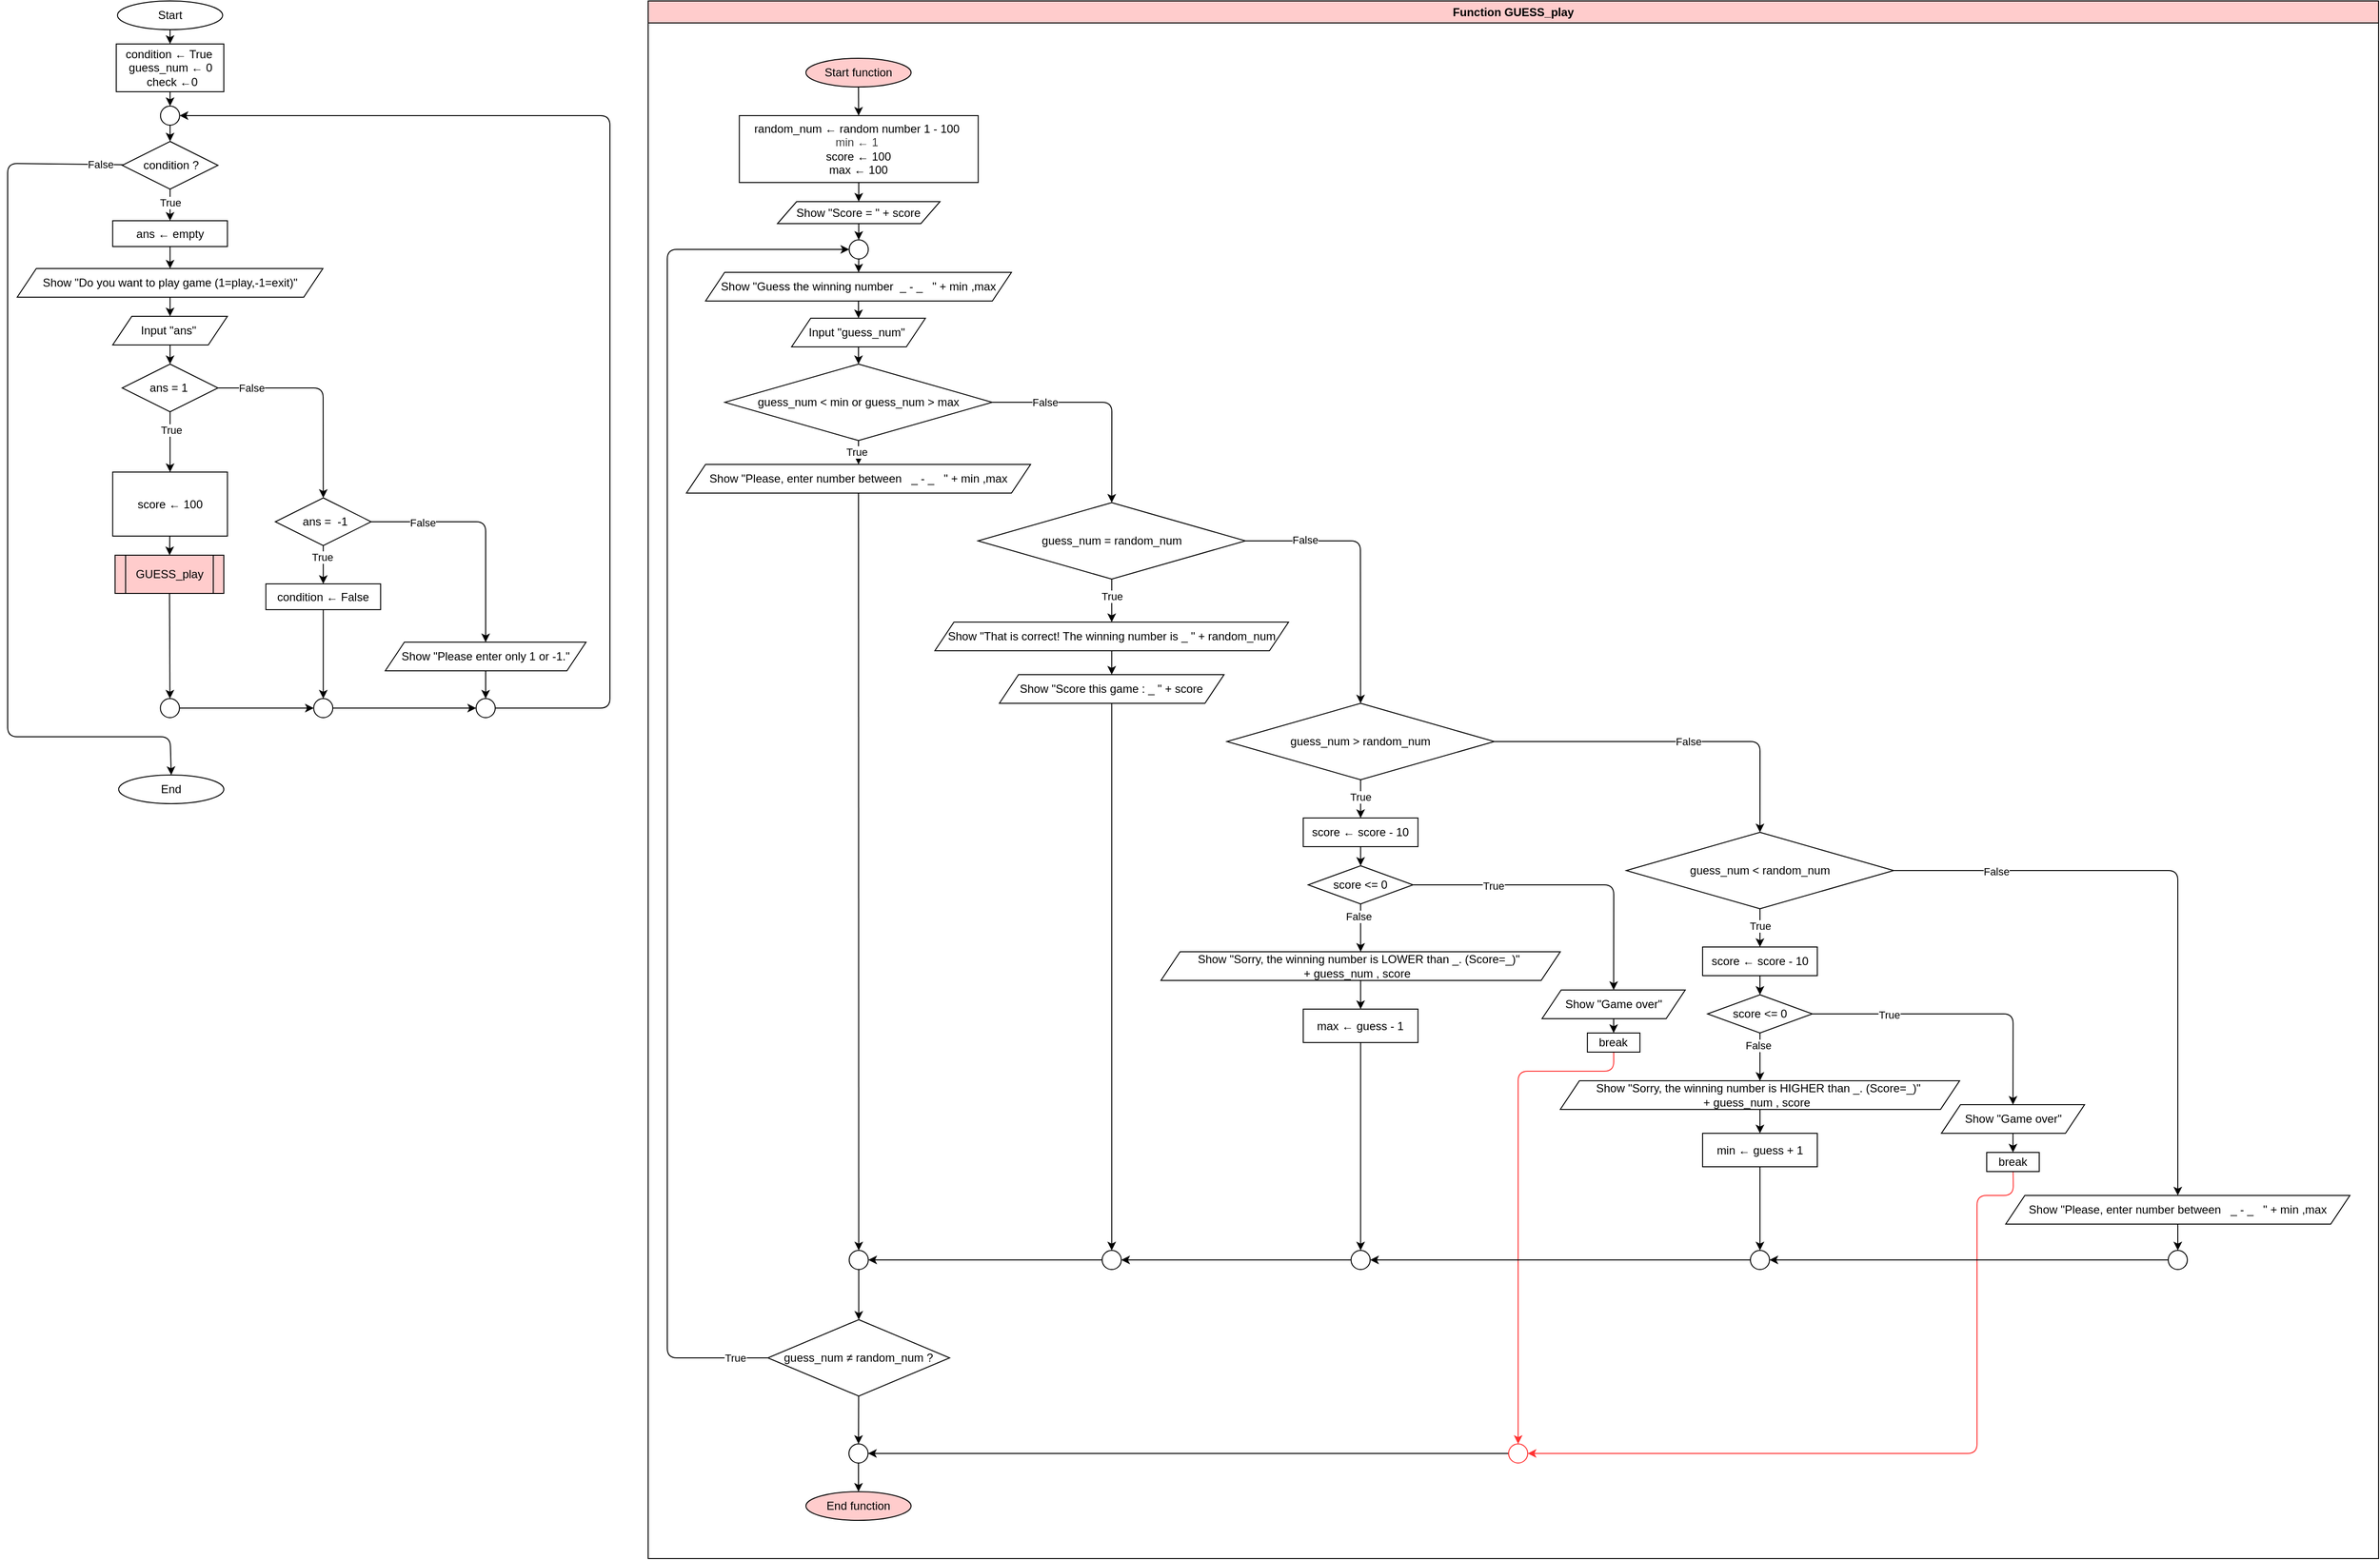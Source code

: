 <mxfile>
    <diagram id="YwZ6UD5MlonQ91MeUQrg" name="Page-1">
        <mxGraphModel dx="1368" dy="534" grid="1" gridSize="10" guides="1" tooltips="1" connect="1" arrows="1" fold="1" page="1" pageScale="1" pageWidth="850" pageHeight="1100" math="0" shadow="0">
            <root>
                <mxCell id="0"/>
                <mxCell id="1" parent="0"/>
                <mxCell id="2" value="" style="edgeStyle=none;html=1;" parent="1" source="3" target="4" edge="1">
                    <mxGeometry relative="1" as="geometry"/>
                </mxCell>
                <mxCell id="3" value="Start" style="ellipse;whiteSpace=wrap;html=1;" parent="1" vertex="1">
                    <mxGeometry x="144.87" y="40" width="110" height="30" as="geometry"/>
                </mxCell>
                <mxCell id="6" value="" style="edgeStyle=none;html=1;" parent="1" source="4" target="5" edge="1">
                    <mxGeometry relative="1" as="geometry"/>
                </mxCell>
                <mxCell id="4" value="condition ← True&amp;nbsp;&lt;div&gt;guess_num ← 0&lt;/div&gt;&lt;div&gt;&amp;nbsp;check ←0&lt;/div&gt;" style="rounded=0;whiteSpace=wrap;html=1;align=center;" parent="1" vertex="1">
                    <mxGeometry x="143.62" y="85" width="112.5" height="50" as="geometry"/>
                </mxCell>
                <mxCell id="8" value="" style="edgeStyle=none;html=1;" parent="1" source="5" target="7" edge="1">
                    <mxGeometry relative="1" as="geometry"/>
                </mxCell>
                <mxCell id="5" value="" style="ellipse;whiteSpace=wrap;html=1;align=left;rounded=0;" parent="1" vertex="1">
                    <mxGeometry x="189.88" y="150" width="20" height="20" as="geometry"/>
                </mxCell>
                <mxCell id="10" value="" style="edgeStyle=none;html=1;" parent="1" source="7" target="9" edge="1">
                    <mxGeometry relative="1" as="geometry">
                        <Array as="points"/>
                    </mxGeometry>
                </mxCell>
                <mxCell id="282" value="True" style="edgeLabel;html=1;align=center;verticalAlign=middle;resizable=0;points=[];" parent="10" vertex="1" connectable="0">
                    <mxGeometry x="-0.197" relative="1" as="geometry">
                        <mxPoint as="offset"/>
                    </mxGeometry>
                </mxCell>
                <mxCell id="283" style="edgeStyle=none;html=1;entryX=0.5;entryY=0;entryDx=0;entryDy=0;" parent="1" source="7" target="285" edge="1">
                    <mxGeometry relative="1" as="geometry">
                        <mxPoint x="200" y="890" as="targetPoint"/>
                        <Array as="points">
                            <mxPoint x="30" y="210"/>
                            <mxPoint x="30" y="810"/>
                            <mxPoint x="200" y="810"/>
                        </Array>
                    </mxGeometry>
                </mxCell>
                <mxCell id="284" value="False" style="edgeLabel;html=1;align=center;verticalAlign=middle;resizable=0;points=[];" parent="283" vertex="1" connectable="0">
                    <mxGeometry x="-0.947" relative="1" as="geometry">
                        <mxPoint as="offset"/>
                    </mxGeometry>
                </mxCell>
                <mxCell id="7" value="&amp;nbsp; &amp;nbsp; &amp;nbsp; condition ?" style="rhombus;whiteSpace=wrap;html=1;align=left;rounded=0;" parent="1" vertex="1">
                    <mxGeometry x="149.75" y="187" width="100.26" height="50" as="geometry"/>
                </mxCell>
                <mxCell id="16" value="" style="edgeStyle=none;html=1;" parent="1" source="9" target="15" edge="1">
                    <mxGeometry relative="1" as="geometry"/>
                </mxCell>
                <mxCell id="9" value="ans ← empty" style="whiteSpace=wrap;html=1;align=center;rounded=0;" parent="1" vertex="1">
                    <mxGeometry x="139.87" y="270" width="120" height="27" as="geometry"/>
                </mxCell>
                <mxCell id="14" value="" style="edgeStyle=none;html=1;" parent="1" source="11" target="13" edge="1">
                    <mxGeometry relative="1" as="geometry"/>
                </mxCell>
                <mxCell id="11" value="Input &quot;ans&quot;&amp;nbsp;" style="shape=parallelogram;perimeter=parallelogramPerimeter;whiteSpace=wrap;html=1;fixedSize=1;" parent="1" vertex="1">
                    <mxGeometry x="139.87" y="370" width="120" height="30" as="geometry"/>
                </mxCell>
                <mxCell id="257" style="edgeStyle=none;html=1;entryX=0.5;entryY=0;entryDx=0;entryDy=0;" parent="1" source="13" target="286" edge="1">
                    <mxGeometry relative="1" as="geometry"/>
                </mxCell>
                <mxCell id="260" value="True" style="edgeLabel;html=1;align=center;verticalAlign=middle;resizable=0;points=[];" parent="257" vertex="1" connectable="0">
                    <mxGeometry x="-0.408" y="1" relative="1" as="geometry">
                        <mxPoint as="offset"/>
                    </mxGeometry>
                </mxCell>
                <mxCell id="258" style="edgeStyle=none;html=1;entryX=0.5;entryY=0;entryDx=0;entryDy=0;" parent="1" source="13" target="259" edge="1">
                    <mxGeometry relative="1" as="geometry">
                        <mxPoint x="360" y="540" as="targetPoint"/>
                        <Array as="points">
                            <mxPoint x="360" y="445"/>
                        </Array>
                    </mxGeometry>
                </mxCell>
                <mxCell id="261" value="False" style="edgeLabel;html=1;align=center;verticalAlign=middle;resizable=0;points=[];" parent="258" vertex="1" connectable="0">
                    <mxGeometry x="-0.691" relative="1" as="geometry">
                        <mxPoint as="offset"/>
                    </mxGeometry>
                </mxCell>
                <mxCell id="13" value="&amp;nbsp; &amp;nbsp; &amp;nbsp; &amp;nbsp; ans = 1" style="rhombus;whiteSpace=wrap;html=1;align=left;rounded=0;" parent="1" vertex="1">
                    <mxGeometry x="149.75" y="420" width="100.26" height="50" as="geometry"/>
                </mxCell>
                <mxCell id="18" style="edgeStyle=none;html=1;entryX=0.5;entryY=0;entryDx=0;entryDy=0;" parent="1" source="15" target="11" edge="1">
                    <mxGeometry relative="1" as="geometry"/>
                </mxCell>
                <mxCell id="15" value="Show &quot;Do you want to play game (1=play,-1=exit)&quot;" style="shape=parallelogram;perimeter=parallelogramPerimeter;whiteSpace=wrap;html=1;fixedSize=1;" parent="1" vertex="1">
                    <mxGeometry x="40" y="320" width="319.74" height="30" as="geometry"/>
                </mxCell>
                <mxCell id="50" value="Function GUESS_play" style="swimlane;whiteSpace=wrap;html=1;fillColor=#FFCCCC;" parent="1" vertex="1">
                    <mxGeometry x="700" y="40" width="1810" height="1630" as="geometry"/>
                </mxCell>
                <mxCell id="77" value="" style="edgeStyle=none;html=1;entryX=0.5;entryY=0;entryDx=0;entryDy=0;" parent="50" source="78" target="84" edge="1">
                    <mxGeometry relative="1" as="geometry">
                        <mxPoint x="220.261" y="210" as="targetPoint"/>
                    </mxGeometry>
                </mxCell>
                <mxCell id="78" value="random_num ← random number 1 - 100&amp;nbsp;&lt;div&gt;&lt;span style=&quot;color: rgb(63, 63, 63); background-color: transparent;&quot;&gt;min ← 1&amp;nbsp;&lt;/span&gt;&lt;/div&gt;&lt;div&gt;score ← 100&lt;/div&gt;&lt;div&gt;max ← 100&lt;/div&gt;" style="whiteSpace=wrap;html=1;align=center;rounded=0;" parent="50" vertex="1">
                    <mxGeometry x="95.33" y="120" width="249.87" height="70" as="geometry"/>
                </mxCell>
                <mxCell id="79" style="edgeStyle=none;html=1;" parent="50" source="80" target="82" edge="1">
                    <mxGeometry relative="1" as="geometry"/>
                </mxCell>
                <mxCell id="80" value="" style="ellipse;whiteSpace=wrap;html=1;align=left;rounded=0;" parent="50" vertex="1">
                    <mxGeometry x="210.25" y="250" width="20" height="20" as="geometry"/>
                </mxCell>
                <mxCell id="81" value="" style="edgeStyle=none;html=1;" parent="50" source="82" target="86" edge="1">
                    <mxGeometry relative="1" as="geometry"/>
                </mxCell>
                <mxCell id="82" value="Show &quot;Guess the winning number&amp;nbsp; _ - _&amp;nbsp; &amp;nbsp;&quot; + min ,max" style="shape=parallelogram;perimeter=parallelogramPerimeter;whiteSpace=wrap;html=1;fixedSize=1;" parent="50" vertex="1">
                    <mxGeometry x="60" y="284" width="320" height="30" as="geometry"/>
                </mxCell>
                <mxCell id="83" style="edgeStyle=none;html=1;entryX=0.5;entryY=0;entryDx=0;entryDy=0;" parent="50" source="84" target="80" edge="1">
                    <mxGeometry relative="1" as="geometry"/>
                </mxCell>
                <mxCell id="84" value="&lt;span style=&quot;color: rgb(0, 0, 0);&quot;&gt;Show &quot;Score = &quot; + score&lt;/span&gt;" style="shape=parallelogram;perimeter=parallelogramPerimeter;whiteSpace=wrap;html=1;fixedSize=1;" parent="50" vertex="1">
                    <mxGeometry x="135.25" y="210" width="170" height="23" as="geometry"/>
                </mxCell>
                <mxCell id="85" value="" style="edgeStyle=none;html=1;" parent="50" source="86" target="91" edge="1">
                    <mxGeometry relative="1" as="geometry"/>
                </mxCell>
                <mxCell id="86" value="Input &quot;guess_num&quot;&amp;nbsp;" style="shape=parallelogram;perimeter=parallelogramPerimeter;whiteSpace=wrap;html=1;fixedSize=1;" parent="50" vertex="1">
                    <mxGeometry x="150" y="332" width="140" height="30" as="geometry"/>
                </mxCell>
                <mxCell id="87" style="edgeStyle=none;html=1;entryX=0.5;entryY=0;entryDx=0;entryDy=0;" parent="50" source="91" target="92" edge="1">
                    <mxGeometry relative="1" as="geometry"/>
                </mxCell>
                <mxCell id="88" value="True" style="edgeLabel;html=1;align=center;verticalAlign=middle;resizable=0;points=[];" parent="87" vertex="1" connectable="0">
                    <mxGeometry x="-0.078" y="-2" relative="1" as="geometry">
                        <mxPoint as="offset"/>
                    </mxGeometry>
                </mxCell>
                <mxCell id="102" style="edgeStyle=none;html=1;entryX=0.5;entryY=0;entryDx=0;entryDy=0;" parent="50" source="91" target="97" edge="1">
                    <mxGeometry relative="1" as="geometry">
                        <Array as="points">
                            <mxPoint x="485" y="420"/>
                        </Array>
                    </mxGeometry>
                </mxCell>
                <mxCell id="103" value="False" style="edgeLabel;html=1;align=center;verticalAlign=middle;resizable=0;points=[];" parent="102" vertex="1" connectable="0">
                    <mxGeometry x="-0.526" y="-3" relative="1" as="geometry">
                        <mxPoint y="-3" as="offset"/>
                    </mxGeometry>
                </mxCell>
                <mxCell id="91" value="guess_num &amp;lt; min or guess_num &amp;gt; max" style="rhombus;whiteSpace=wrap;html=1;" parent="50" vertex="1">
                    <mxGeometry x="80.14" y="380" width="279.73" height="80" as="geometry"/>
                </mxCell>
                <mxCell id="144" style="edgeStyle=none;html=1;entryX=0.5;entryY=0;entryDx=0;entryDy=0;" parent="50" source="92" target="145" edge="1">
                    <mxGeometry relative="1" as="geometry">
                        <mxPoint x="220" y="1180" as="targetPoint"/>
                    </mxGeometry>
                </mxCell>
                <mxCell id="92" value="Show &quot;Please, enter number between&amp;nbsp; &amp;nbsp;_ - _&amp;nbsp; &amp;nbsp;&quot; + min ,max" style="shape=parallelogram;perimeter=parallelogramPerimeter;whiteSpace=wrap;html=1;fixedSize=1;" parent="50" vertex="1">
                    <mxGeometry x="40" y="485" width="360" height="30" as="geometry"/>
                </mxCell>
                <mxCell id="93" style="edgeStyle=none;html=1;entryX=0.5;entryY=0;entryDx=0;entryDy=0;exitX=0.5;exitY=1;exitDx=0;exitDy=0;" parent="50" source="97" target="99" edge="1">
                    <mxGeometry relative="1" as="geometry">
                        <mxPoint x="484.861" y="664.999" as="sourcePoint"/>
                    </mxGeometry>
                </mxCell>
                <mxCell id="94" value="True" style="edgeLabel;html=1;align=center;verticalAlign=middle;resizable=0;points=[];" parent="93" vertex="1" connectable="0">
                    <mxGeometry x="-0.206" relative="1" as="geometry">
                        <mxPoint as="offset"/>
                    </mxGeometry>
                </mxCell>
                <mxCell id="95" value="" style="edgeStyle=none;html=1;" parent="50" source="97" target="101" edge="1">
                    <mxGeometry relative="1" as="geometry">
                        <Array as="points">
                            <mxPoint x="745" y="565"/>
                        </Array>
                    </mxGeometry>
                </mxCell>
                <mxCell id="96" value="False" style="edgeLabel;html=1;align=center;verticalAlign=middle;resizable=0;points=[];" parent="95" vertex="1" connectable="0">
                    <mxGeometry x="-0.369" y="1" relative="1" as="geometry">
                        <mxPoint x="-29" as="offset"/>
                    </mxGeometry>
                </mxCell>
                <mxCell id="97" value="guess_num = random_num" style="rhombus;whiteSpace=wrap;html=1;" parent="50" vertex="1">
                    <mxGeometry x="345.0" y="525" width="279.73" height="80" as="geometry"/>
                </mxCell>
                <mxCell id="98" value="" style="edgeStyle=none;html=1;" parent="50" source="99" target="100" edge="1">
                    <mxGeometry relative="1" as="geometry"/>
                </mxCell>
                <mxCell id="99" value="Show &quot;That is correct! The winning number is _ &quot; + random_num" style="shape=parallelogram;perimeter=parallelogramPerimeter;whiteSpace=wrap;html=1;fixedSize=1;" parent="50" vertex="1">
                    <mxGeometry x="299.86" y="650" width="370" height="30" as="geometry"/>
                </mxCell>
                <mxCell id="221" style="edgeStyle=none;html=1;entryX=0.5;entryY=0;entryDx=0;entryDy=0;" parent="50" source="100" target="222" edge="1">
                    <mxGeometry relative="1" as="geometry">
                        <mxPoint x="484.86" y="1250" as="targetPoint"/>
                    </mxGeometry>
                </mxCell>
                <mxCell id="100" value="Show &quot;Score this game : _ &quot; + score" style="shape=parallelogram;perimeter=parallelogramPerimeter;whiteSpace=wrap;html=1;fixedSize=1;" parent="50" vertex="1">
                    <mxGeometry x="367.36" y="705" width="235" height="30" as="geometry"/>
                </mxCell>
                <mxCell id="105" value="" style="edgeStyle=none;html=1;" parent="50" source="101" target="104" edge="1">
                    <mxGeometry relative="1" as="geometry"/>
                </mxCell>
                <mxCell id="106" value="True" style="edgeLabel;html=1;align=center;verticalAlign=middle;resizable=0;points=[];" parent="105" vertex="1" connectable="0">
                    <mxGeometry x="-0.137" relative="1" as="geometry">
                        <mxPoint as="offset"/>
                    </mxGeometry>
                </mxCell>
                <mxCell id="134" style="edgeStyle=none;html=1;entryX=0.5;entryY=0;entryDx=0;entryDy=0;" parent="50" source="101" target="122" edge="1">
                    <mxGeometry relative="1" as="geometry">
                        <Array as="points">
                            <mxPoint x="1163" y="775"/>
                        </Array>
                    </mxGeometry>
                </mxCell>
                <mxCell id="135" value="False" style="edgeLabel;html=1;align=center;verticalAlign=middle;resizable=0;points=[];" parent="134" vertex="1" connectable="0">
                    <mxGeometry x="0.088" y="-2" relative="1" as="geometry">
                        <mxPoint y="-2" as="offset"/>
                    </mxGeometry>
                </mxCell>
                <mxCell id="101" value="guess_num &amp;gt; random_num" style="rhombus;whiteSpace=wrap;html=1;" parent="50" vertex="1">
                    <mxGeometry x="605.36" y="735" width="279.73" height="80" as="geometry"/>
                </mxCell>
                <mxCell id="108" value="" style="edgeStyle=none;html=1;" parent="50" source="104" target="107" edge="1">
                    <mxGeometry relative="1" as="geometry"/>
                </mxCell>
                <mxCell id="104" value="score ← score - 10" style="whiteSpace=wrap;html=1;" parent="50" vertex="1">
                    <mxGeometry x="685.22" y="855" width="120" height="30" as="geometry"/>
                </mxCell>
                <mxCell id="116" style="edgeStyle=none;html=1;" parent="50" source="107" target="115" edge="1">
                    <mxGeometry relative="1" as="geometry"/>
                </mxCell>
                <mxCell id="117" value="False" style="edgeLabel;html=1;align=center;verticalAlign=middle;resizable=0;points=[];" parent="116" vertex="1" connectable="0">
                    <mxGeometry x="-0.473" y="-2" relative="1" as="geometry">
                        <mxPoint as="offset"/>
                    </mxGeometry>
                </mxCell>
                <mxCell id="118" style="edgeStyle=none;html=1;entryX=0.5;entryY=0;entryDx=0;entryDy=0;" parent="50" source="107" target="111" edge="1">
                    <mxGeometry relative="1" as="geometry">
                        <Array as="points">
                            <mxPoint x="1010" y="925"/>
                        </Array>
                    </mxGeometry>
                </mxCell>
                <mxCell id="119" value="True" style="edgeLabel;html=1;align=center;verticalAlign=middle;resizable=0;points=[];" parent="118" vertex="1" connectable="0">
                    <mxGeometry x="-0.477" y="-1" relative="1" as="geometry">
                        <mxPoint as="offset"/>
                    </mxGeometry>
                </mxCell>
                <mxCell id="107" value="score &amp;lt;= 0" style="rhombus;whiteSpace=wrap;html=1;" parent="50" vertex="1">
                    <mxGeometry x="690.4" y="905" width="109.64" height="40" as="geometry"/>
                </mxCell>
                <mxCell id="230" style="edgeStyle=none;html=1;entryX=0.5;entryY=0;entryDx=0;entryDy=0;strokeColor=#FF3333;" parent="50" source="109" target="229" edge="1">
                    <mxGeometry relative="1" as="geometry">
                        <Array as="points">
                            <mxPoint x="1010" y="1120"/>
                            <mxPoint x="910" y="1120"/>
                        </Array>
                    </mxGeometry>
                </mxCell>
                <mxCell id="109" value="break" style="whiteSpace=wrap;html=1;" parent="50" vertex="1">
                    <mxGeometry x="982.41" y="1080" width="54.96" height="20" as="geometry"/>
                </mxCell>
                <mxCell id="114" style="edgeStyle=none;html=1;" parent="50" source="111" target="109" edge="1">
                    <mxGeometry relative="1" as="geometry"/>
                </mxCell>
                <mxCell id="111" value="Show &quot;Game over&quot;" style="shape=parallelogram;perimeter=parallelogramPerimeter;whiteSpace=wrap;html=1;fixedSize=1;" parent="50" vertex="1">
                    <mxGeometry x="935" y="1035" width="149.78" height="30" as="geometry"/>
                </mxCell>
                <mxCell id="137" value="" style="edgeStyle=none;html=1;" parent="50" source="115" target="136" edge="1">
                    <mxGeometry relative="1" as="geometry"/>
                </mxCell>
                <mxCell id="115" value="Show &quot;Sorry, the winning number is LOWER than _. (Score=_)&quot;&amp;nbsp;&lt;div&gt;+ guess_num , score&amp;nbsp;&amp;nbsp;&lt;/div&gt;" style="shape=parallelogram;perimeter=parallelogramPerimeter;whiteSpace=wrap;html=1;fixedSize=1;" parent="50" vertex="1">
                    <mxGeometry x="536.37" y="995" width="417.71" height="30" as="geometry"/>
                </mxCell>
                <mxCell id="120" value="" style="edgeStyle=none;html=1;" parent="50" source="122" target="124" edge="1">
                    <mxGeometry relative="1" as="geometry"/>
                </mxCell>
                <mxCell id="121" value="True" style="edgeLabel;html=1;align=center;verticalAlign=middle;resizable=0;points=[];" parent="120" vertex="1" connectable="0">
                    <mxGeometry x="-0.137" relative="1" as="geometry">
                        <mxPoint as="offset"/>
                    </mxGeometry>
                </mxCell>
                <mxCell id="142" style="edgeStyle=none;html=1;entryX=0.5;entryY=0;entryDx=0;entryDy=0;" parent="50" source="122" target="141" edge="1">
                    <mxGeometry relative="1" as="geometry">
                        <Array as="points">
                            <mxPoint x="1600" y="910"/>
                        </Array>
                    </mxGeometry>
                </mxCell>
                <mxCell id="143" value="False" style="edgeLabel;html=1;align=center;verticalAlign=middle;resizable=0;points=[];" parent="142" vertex="1" connectable="0">
                    <mxGeometry x="0.067" y="2" relative="1" as="geometry">
                        <mxPoint x="-192" y="-42" as="offset"/>
                    </mxGeometry>
                </mxCell>
                <mxCell id="122" value="guess_num &amp;lt; random_num" style="rhombus;whiteSpace=wrap;html=1;" parent="50" vertex="1">
                    <mxGeometry x="1023.07" y="870" width="279.73" height="80" as="geometry"/>
                </mxCell>
                <mxCell id="123" value="" style="edgeStyle=none;html=1;" parent="50" source="124" target="129" edge="1">
                    <mxGeometry relative="1" as="geometry"/>
                </mxCell>
                <mxCell id="124" value="score ← score - 10" style="whiteSpace=wrap;html=1;" parent="50" vertex="1">
                    <mxGeometry x="1102.93" y="990" width="120" height="30" as="geometry"/>
                </mxCell>
                <mxCell id="125" style="edgeStyle=none;html=1;" parent="50" source="129" target="133" edge="1">
                    <mxGeometry relative="1" as="geometry"/>
                </mxCell>
                <mxCell id="126" value="False" style="edgeLabel;html=1;align=center;verticalAlign=middle;resizable=0;points=[];" parent="125" vertex="1" connectable="0">
                    <mxGeometry x="-0.473" y="-2" relative="1" as="geometry">
                        <mxPoint as="offset"/>
                    </mxGeometry>
                </mxCell>
                <mxCell id="127" style="edgeStyle=none;html=1;entryX=0.5;entryY=0;entryDx=0;entryDy=0;" parent="50" source="129" target="132" edge="1">
                    <mxGeometry relative="1" as="geometry">
                        <Array as="points">
                            <mxPoint x="1427.71" y="1060"/>
                        </Array>
                    </mxGeometry>
                </mxCell>
                <mxCell id="128" value="True" style="edgeLabel;html=1;align=center;verticalAlign=middle;resizable=0;points=[];" parent="127" vertex="1" connectable="0">
                    <mxGeometry x="-0.477" y="-1" relative="1" as="geometry">
                        <mxPoint as="offset"/>
                    </mxGeometry>
                </mxCell>
                <mxCell id="129" value="score &amp;lt;= 0" style="rhombus;whiteSpace=wrap;html=1;" parent="50" vertex="1">
                    <mxGeometry x="1108.11" y="1040" width="109.64" height="40" as="geometry"/>
                </mxCell>
                <mxCell id="231" style="edgeStyle=none;html=1;entryX=1;entryY=0.5;entryDx=0;entryDy=0;strokeColor=#FF3333;" parent="50" source="130" target="229" edge="1">
                    <mxGeometry relative="1" as="geometry">
                        <Array as="points">
                            <mxPoint x="1428" y="1250"/>
                            <mxPoint x="1390" y="1250"/>
                            <mxPoint x="1390" y="1520"/>
                        </Array>
                    </mxGeometry>
                </mxCell>
                <mxCell id="130" value="break" style="whiteSpace=wrap;html=1;" parent="50" vertex="1">
                    <mxGeometry x="1400.12" y="1205" width="54.96" height="20" as="geometry"/>
                </mxCell>
                <mxCell id="131" style="edgeStyle=none;html=1;" parent="50" source="132" target="130" edge="1">
                    <mxGeometry relative="1" as="geometry"/>
                </mxCell>
                <mxCell id="132" value="Show &quot;Game over&quot;" style="shape=parallelogram;perimeter=parallelogramPerimeter;whiteSpace=wrap;html=1;fixedSize=1;" parent="50" vertex="1">
                    <mxGeometry x="1352.71" y="1155" width="149.78" height="30" as="geometry"/>
                </mxCell>
                <mxCell id="139" value="" style="edgeStyle=none;html=1;" parent="50" source="133" target="138" edge="1">
                    <mxGeometry relative="1" as="geometry"/>
                </mxCell>
                <mxCell id="133" value="Show &quot;Sorry, the winning number is&amp;nbsp;HIGHER&lt;span style=&quot;background-color: transparent;&quot;&gt;&amp;nbsp;than _. (Score=_)&quot;&amp;nbsp;&lt;/span&gt;&lt;br&gt;&lt;div&gt;+ guess_num , score&amp;nbsp;&amp;nbsp;&lt;/div&gt;" style="shape=parallelogram;perimeter=parallelogramPerimeter;whiteSpace=wrap;html=1;fixedSize=1;" parent="50" vertex="1">
                    <mxGeometry x="954.08" y="1130" width="417.71" height="30" as="geometry"/>
                </mxCell>
                <mxCell id="147" style="edgeStyle=none;html=1;entryX=0.5;entryY=0;entryDx=0;entryDy=0;" parent="50" source="136" target="146" edge="1">
                    <mxGeometry relative="1" as="geometry"/>
                </mxCell>
                <mxCell id="136" value="max ← guess - 1" style="whiteSpace=wrap;html=1;" parent="50" vertex="1">
                    <mxGeometry x="685.22" y="1055" width="120" height="35" as="geometry"/>
                </mxCell>
                <mxCell id="215" style="edgeStyle=none;html=1;entryX=0.5;entryY=0;entryDx=0;entryDy=0;" parent="50" source="138" target="214" edge="1">
                    <mxGeometry relative="1" as="geometry"/>
                </mxCell>
                <mxCell id="138" value="min ← guess + 1" style="whiteSpace=wrap;html=1;" parent="50" vertex="1">
                    <mxGeometry x="1102.93" y="1185" width="120" height="35" as="geometry"/>
                </mxCell>
                <mxCell id="217" value="" style="edgeStyle=none;html=1;" parent="50" source="141" target="216" edge="1">
                    <mxGeometry relative="1" as="geometry"/>
                </mxCell>
                <mxCell id="141" value="Show &quot;Please, enter number between&amp;nbsp; &amp;nbsp;_ - _&amp;nbsp; &amp;nbsp;&quot; + min ,max" style="shape=parallelogram;perimeter=parallelogramPerimeter;whiteSpace=wrap;html=1;fixedSize=1;" parent="50" vertex="1">
                    <mxGeometry x="1420" y="1250" width="360" height="30" as="geometry"/>
                </mxCell>
                <mxCell id="225" value="" style="edgeStyle=none;html=1;" parent="50" source="145" target="224" edge="1">
                    <mxGeometry relative="1" as="geometry"/>
                </mxCell>
                <mxCell id="145" value="" style="ellipse;whiteSpace=wrap;html=1;align=left;rounded=0;" parent="50" vertex="1">
                    <mxGeometry x="210.26" y="1307.5" width="20" height="20" as="geometry"/>
                </mxCell>
                <mxCell id="220" style="edgeStyle=none;html=1;entryX=1;entryY=0.5;entryDx=0;entryDy=0;" parent="50" source="222" target="145" edge="1">
                    <mxGeometry relative="1" as="geometry"/>
                </mxCell>
                <mxCell id="146" value="" style="ellipse;whiteSpace=wrap;html=1;align=left;rounded=0;" parent="50" vertex="1">
                    <mxGeometry x="735.22" y="1307.5" width="20" height="20" as="geometry"/>
                </mxCell>
                <mxCell id="219" style="edgeStyle=none;html=1;entryX=1;entryY=0.5;entryDx=0;entryDy=0;" parent="50" source="214" target="146" edge="1">
                    <mxGeometry relative="1" as="geometry"/>
                </mxCell>
                <mxCell id="214" value="" style="ellipse;whiteSpace=wrap;html=1;align=left;rounded=0;" parent="50" vertex="1">
                    <mxGeometry x="1152.93" y="1307.5" width="20" height="20" as="geometry"/>
                </mxCell>
                <mxCell id="218" style="edgeStyle=none;html=1;entryX=1;entryY=0.5;entryDx=0;entryDy=0;" parent="50" source="216" target="214" edge="1">
                    <mxGeometry relative="1" as="geometry"/>
                </mxCell>
                <mxCell id="216" value="" style="ellipse;whiteSpace=wrap;html=1;align=left;rounded=0;" parent="50" vertex="1">
                    <mxGeometry x="1590" y="1307.5" width="20" height="20" as="geometry"/>
                </mxCell>
                <mxCell id="222" value="" style="ellipse;whiteSpace=wrap;html=1;align=left;rounded=0;" parent="50" vertex="1">
                    <mxGeometry x="474.87" y="1307.5" width="20" height="20" as="geometry"/>
                </mxCell>
                <mxCell id="223" value="" style="edgeStyle=none;html=1;entryX=1;entryY=0.5;entryDx=0;entryDy=0;" parent="50" source="146" target="222" edge="1">
                    <mxGeometry relative="1" as="geometry">
                        <mxPoint x="1635" y="1368" as="sourcePoint"/>
                        <mxPoint x="1130" y="1368" as="targetPoint"/>
                    </mxGeometry>
                </mxCell>
                <mxCell id="226" style="edgeStyle=none;html=1;entryX=0;entryY=0.5;entryDx=0;entryDy=0;" parent="50" source="224" target="80" edge="1">
                    <mxGeometry relative="1" as="geometry">
                        <mxPoint x="20" y="250" as="targetPoint"/>
                        <Array as="points">
                            <mxPoint x="20" y="1420"/>
                            <mxPoint x="20" y="260"/>
                        </Array>
                    </mxGeometry>
                </mxCell>
                <mxCell id="232" value="True" style="edgeLabel;html=1;align=center;verticalAlign=middle;resizable=0;points=[];" parent="226" vertex="1" connectable="0">
                    <mxGeometry x="-0.953" relative="1" as="geometry">
                        <mxPoint as="offset"/>
                    </mxGeometry>
                </mxCell>
                <mxCell id="236" style="edgeStyle=none;html=1;entryX=0.5;entryY=0;entryDx=0;entryDy=0;" parent="50" source="224" target="235" edge="1">
                    <mxGeometry relative="1" as="geometry"/>
                </mxCell>
                <mxCell id="224" value="guess_num ≠ random_num ?" style="rhombus;whiteSpace=wrap;html=1;" parent="50" vertex="1">
                    <mxGeometry x="125.2" y="1380" width="190.13" height="80" as="geometry"/>
                </mxCell>
                <mxCell id="234" style="edgeStyle=none;html=1;" parent="50" source="229" edge="1">
                    <mxGeometry relative="1" as="geometry">
                        <mxPoint x="230" y="1520" as="targetPoint"/>
                    </mxGeometry>
                </mxCell>
                <mxCell id="229" value="" style="ellipse;whiteSpace=wrap;html=1;align=left;rounded=0;strokeColor=#FF3333;" parent="50" vertex="1">
                    <mxGeometry x="900" y="1510" width="20" height="20" as="geometry"/>
                </mxCell>
                <mxCell id="255" value="" style="edgeStyle=none;html=1;" parent="50" source="235" target="253" edge="1">
                    <mxGeometry relative="1" as="geometry"/>
                </mxCell>
                <mxCell id="235" value="" style="ellipse;whiteSpace=wrap;html=1;align=left;rounded=0;" parent="50" vertex="1">
                    <mxGeometry x="210" y="1510" width="20" height="20" as="geometry"/>
                </mxCell>
                <mxCell id="244" style="edgeStyle=none;html=1;exitX=0.5;exitY=1;exitDx=0;exitDy=0;" parent="50" source="252" target="78" edge="1">
                    <mxGeometry relative="1" as="geometry">
                        <mxPoint x="220.265" y="90" as="sourcePoint"/>
                    </mxGeometry>
                </mxCell>
                <mxCell id="252" value="Start function" style="ellipse;whiteSpace=wrap;html=1;fillColor=#FFCCCC;" parent="50" vertex="1">
                    <mxGeometry x="165" y="60" width="110" height="30" as="geometry"/>
                </mxCell>
                <mxCell id="253" value="End function" style="ellipse;whiteSpace=wrap;html=1;fillColor=#FFCCCC;" parent="50" vertex="1">
                    <mxGeometry x="165" y="1560" width="110" height="30" as="geometry"/>
                </mxCell>
                <mxCell id="271" style="edgeStyle=none;html=1;entryX=0.5;entryY=0;entryDx=0;entryDy=0;" parent="1" source="256" target="270" edge="1">
                    <mxGeometry relative="1" as="geometry"/>
                </mxCell>
                <mxCell id="256" value="GUESS_play" style="shape=process;whiteSpace=wrap;html=1;backgroundOutline=1;fillColor=#FFCCCC;" parent="1" vertex="1">
                    <mxGeometry x="142.36" y="620" width="113.76" height="40" as="geometry"/>
                </mxCell>
                <mxCell id="263" value="" style="edgeStyle=none;html=1;" parent="1" source="259" target="262" edge="1">
                    <mxGeometry relative="1" as="geometry"/>
                </mxCell>
                <mxCell id="269" value="True" style="edgeLabel;html=1;align=center;verticalAlign=middle;resizable=0;points=[];" parent="263" vertex="1" connectable="0">
                    <mxGeometry x="-0.435" y="-1" relative="1" as="geometry">
                        <mxPoint as="offset"/>
                    </mxGeometry>
                </mxCell>
                <mxCell id="265" style="edgeStyle=none;html=1;entryX=0.5;entryY=0;entryDx=0;entryDy=0;" parent="1" source="259" target="266" edge="1">
                    <mxGeometry relative="1" as="geometry">
                        <mxPoint x="510.0" y="610" as="targetPoint"/>
                        <Array as="points">
                            <mxPoint x="530" y="585"/>
                        </Array>
                    </mxGeometry>
                </mxCell>
                <mxCell id="268" value="False" style="edgeLabel;html=1;align=center;verticalAlign=middle;resizable=0;points=[];" parent="265" vertex="1" connectable="0">
                    <mxGeometry x="-0.57" y="-1" relative="1" as="geometry">
                        <mxPoint as="offset"/>
                    </mxGeometry>
                </mxCell>
                <mxCell id="259" value="&amp;nbsp; &amp;nbsp; &amp;nbsp; &amp;nbsp; ans =&amp;nbsp; -1" style="rhombus;whiteSpace=wrap;html=1;align=left;rounded=0;" parent="1" vertex="1">
                    <mxGeometry x="310" y="560" width="100.26" height="50" as="geometry"/>
                </mxCell>
                <mxCell id="272" style="edgeStyle=none;html=1;entryX=0.5;entryY=0;entryDx=0;entryDy=0;" parent="1" source="262" target="273" edge="1">
                    <mxGeometry relative="1" as="geometry">
                        <mxPoint x="360" y="750" as="targetPoint"/>
                    </mxGeometry>
                </mxCell>
                <mxCell id="262" value="condition ← False" style="whiteSpace=wrap;html=1;align=center;rounded=0;" parent="1" vertex="1">
                    <mxGeometry x="300.13" y="650" width="120" height="27" as="geometry"/>
                </mxCell>
                <mxCell id="275" style="edgeStyle=none;html=1;entryX=0.5;entryY=0;entryDx=0;entryDy=0;" parent="1" source="266" target="274" edge="1">
                    <mxGeometry relative="1" as="geometry"/>
                </mxCell>
                <mxCell id="266" value="&lt;div style=&quot;text-align: start;&quot;&gt;&lt;span style=&quot;background-color: transparent; text-align: center;&quot;&gt;Show &quot;Please enter only 1 or -1.&quot;&lt;/span&gt;&lt;span style=&quot;background-color: transparent; text-wrap-mode: nowrap; font-family: monospace; font-size: 0px; text-align: start;&quot;&gt;%3CmxGraphModel%3E%3Croot%3E%3CmxCell%20id%3D%220%22%2F%3E%3CmxCell%20id%3D%221%22%20parent%3D%220%22%2F%3E%3CmxCell%20id%3D%222%22%20value%3D%22Show%20%26quot%3BDo%20you%20want%20to%20play%20game%20(1%3Dplay%2C-1%3Dexit)%26quot%3B%22%20style%3D%22shape%3Dparallelogram%3Bperimeter%3DparallelogramPerimeter%3BwhiteSpace%3Dwrap%3Bhtml%3D1%3BfixedSize%3D1%3B%22%20vertex%3D%221%22%20parent%3D%221%22%3E%3CmxGeometry%20x%3D%22160%22%20y%3D%22330%22%20width%3D%22319.74%22%20height%3D%2230%22%20as%3D%22geometry%22%2F%3E%3C%2FmxCell%3E%3C%2Froot%3E%3C%2FmxGraphModel%3E&lt;/span&gt;&lt;span style=&quot;background-color: transparent; font-size: 0px; text-wrap-mode: nowrap;&quot;&gt;&lt;font face=&quot;monospace&quot;&gt;Please enter only 1 o&lt;/font&gt;&lt;/span&gt;&lt;/div&gt;" style="shape=parallelogram;perimeter=parallelogramPerimeter;whiteSpace=wrap;html=1;fixedSize=1;" parent="1" vertex="1">
                    <mxGeometry x="425" y="711" width="210" height="30" as="geometry"/>
                </mxCell>
                <mxCell id="279" style="edgeStyle=none;html=1;entryX=0;entryY=0.5;entryDx=0;entryDy=0;" parent="1" source="270" target="273" edge="1">
                    <mxGeometry relative="1" as="geometry"/>
                </mxCell>
                <mxCell id="270" value="" style="ellipse;whiteSpace=wrap;html=1;align=left;rounded=0;" parent="1" vertex="1">
                    <mxGeometry x="189.75" y="770" width="20" height="20" as="geometry"/>
                </mxCell>
                <mxCell id="280" style="edgeStyle=none;html=1;entryX=0;entryY=0.5;entryDx=0;entryDy=0;" parent="1" source="273" target="274" edge="1">
                    <mxGeometry relative="1" as="geometry"/>
                </mxCell>
                <mxCell id="273" value="" style="ellipse;whiteSpace=wrap;html=1;align=left;rounded=0;" parent="1" vertex="1">
                    <mxGeometry x="350.13" y="770" width="20" height="20" as="geometry"/>
                </mxCell>
                <mxCell id="281" style="edgeStyle=none;html=1;entryX=1;entryY=0.5;entryDx=0;entryDy=0;" parent="1" source="274" target="5" edge="1">
                    <mxGeometry relative="1" as="geometry">
                        <Array as="points">
                            <mxPoint x="660" y="780"/>
                            <mxPoint x="660" y="160"/>
                            <mxPoint x="540" y="160"/>
                        </Array>
                    </mxGeometry>
                </mxCell>
                <mxCell id="274" value="" style="ellipse;whiteSpace=wrap;html=1;align=left;rounded=0;" parent="1" vertex="1">
                    <mxGeometry x="520" y="770" width="20" height="20" as="geometry"/>
                </mxCell>
                <mxCell id="285" value="End" style="ellipse;whiteSpace=wrap;html=1;" parent="1" vertex="1">
                    <mxGeometry x="146.12" y="850" width="110" height="30" as="geometry"/>
                </mxCell>
                <mxCell id="287" value="" style="edgeStyle=none;html=1;" edge="1" parent="1" source="286" target="256">
                    <mxGeometry relative="1" as="geometry"/>
                </mxCell>
                <mxCell id="286" value="score ← 100" style="whiteSpace=wrap;html=1;align=center;rounded=0;" vertex="1" parent="1">
                    <mxGeometry x="139.88" y="533" width="120" height="67" as="geometry"/>
                </mxCell>
            </root>
        </mxGraphModel>
    </diagram>
</mxfile>